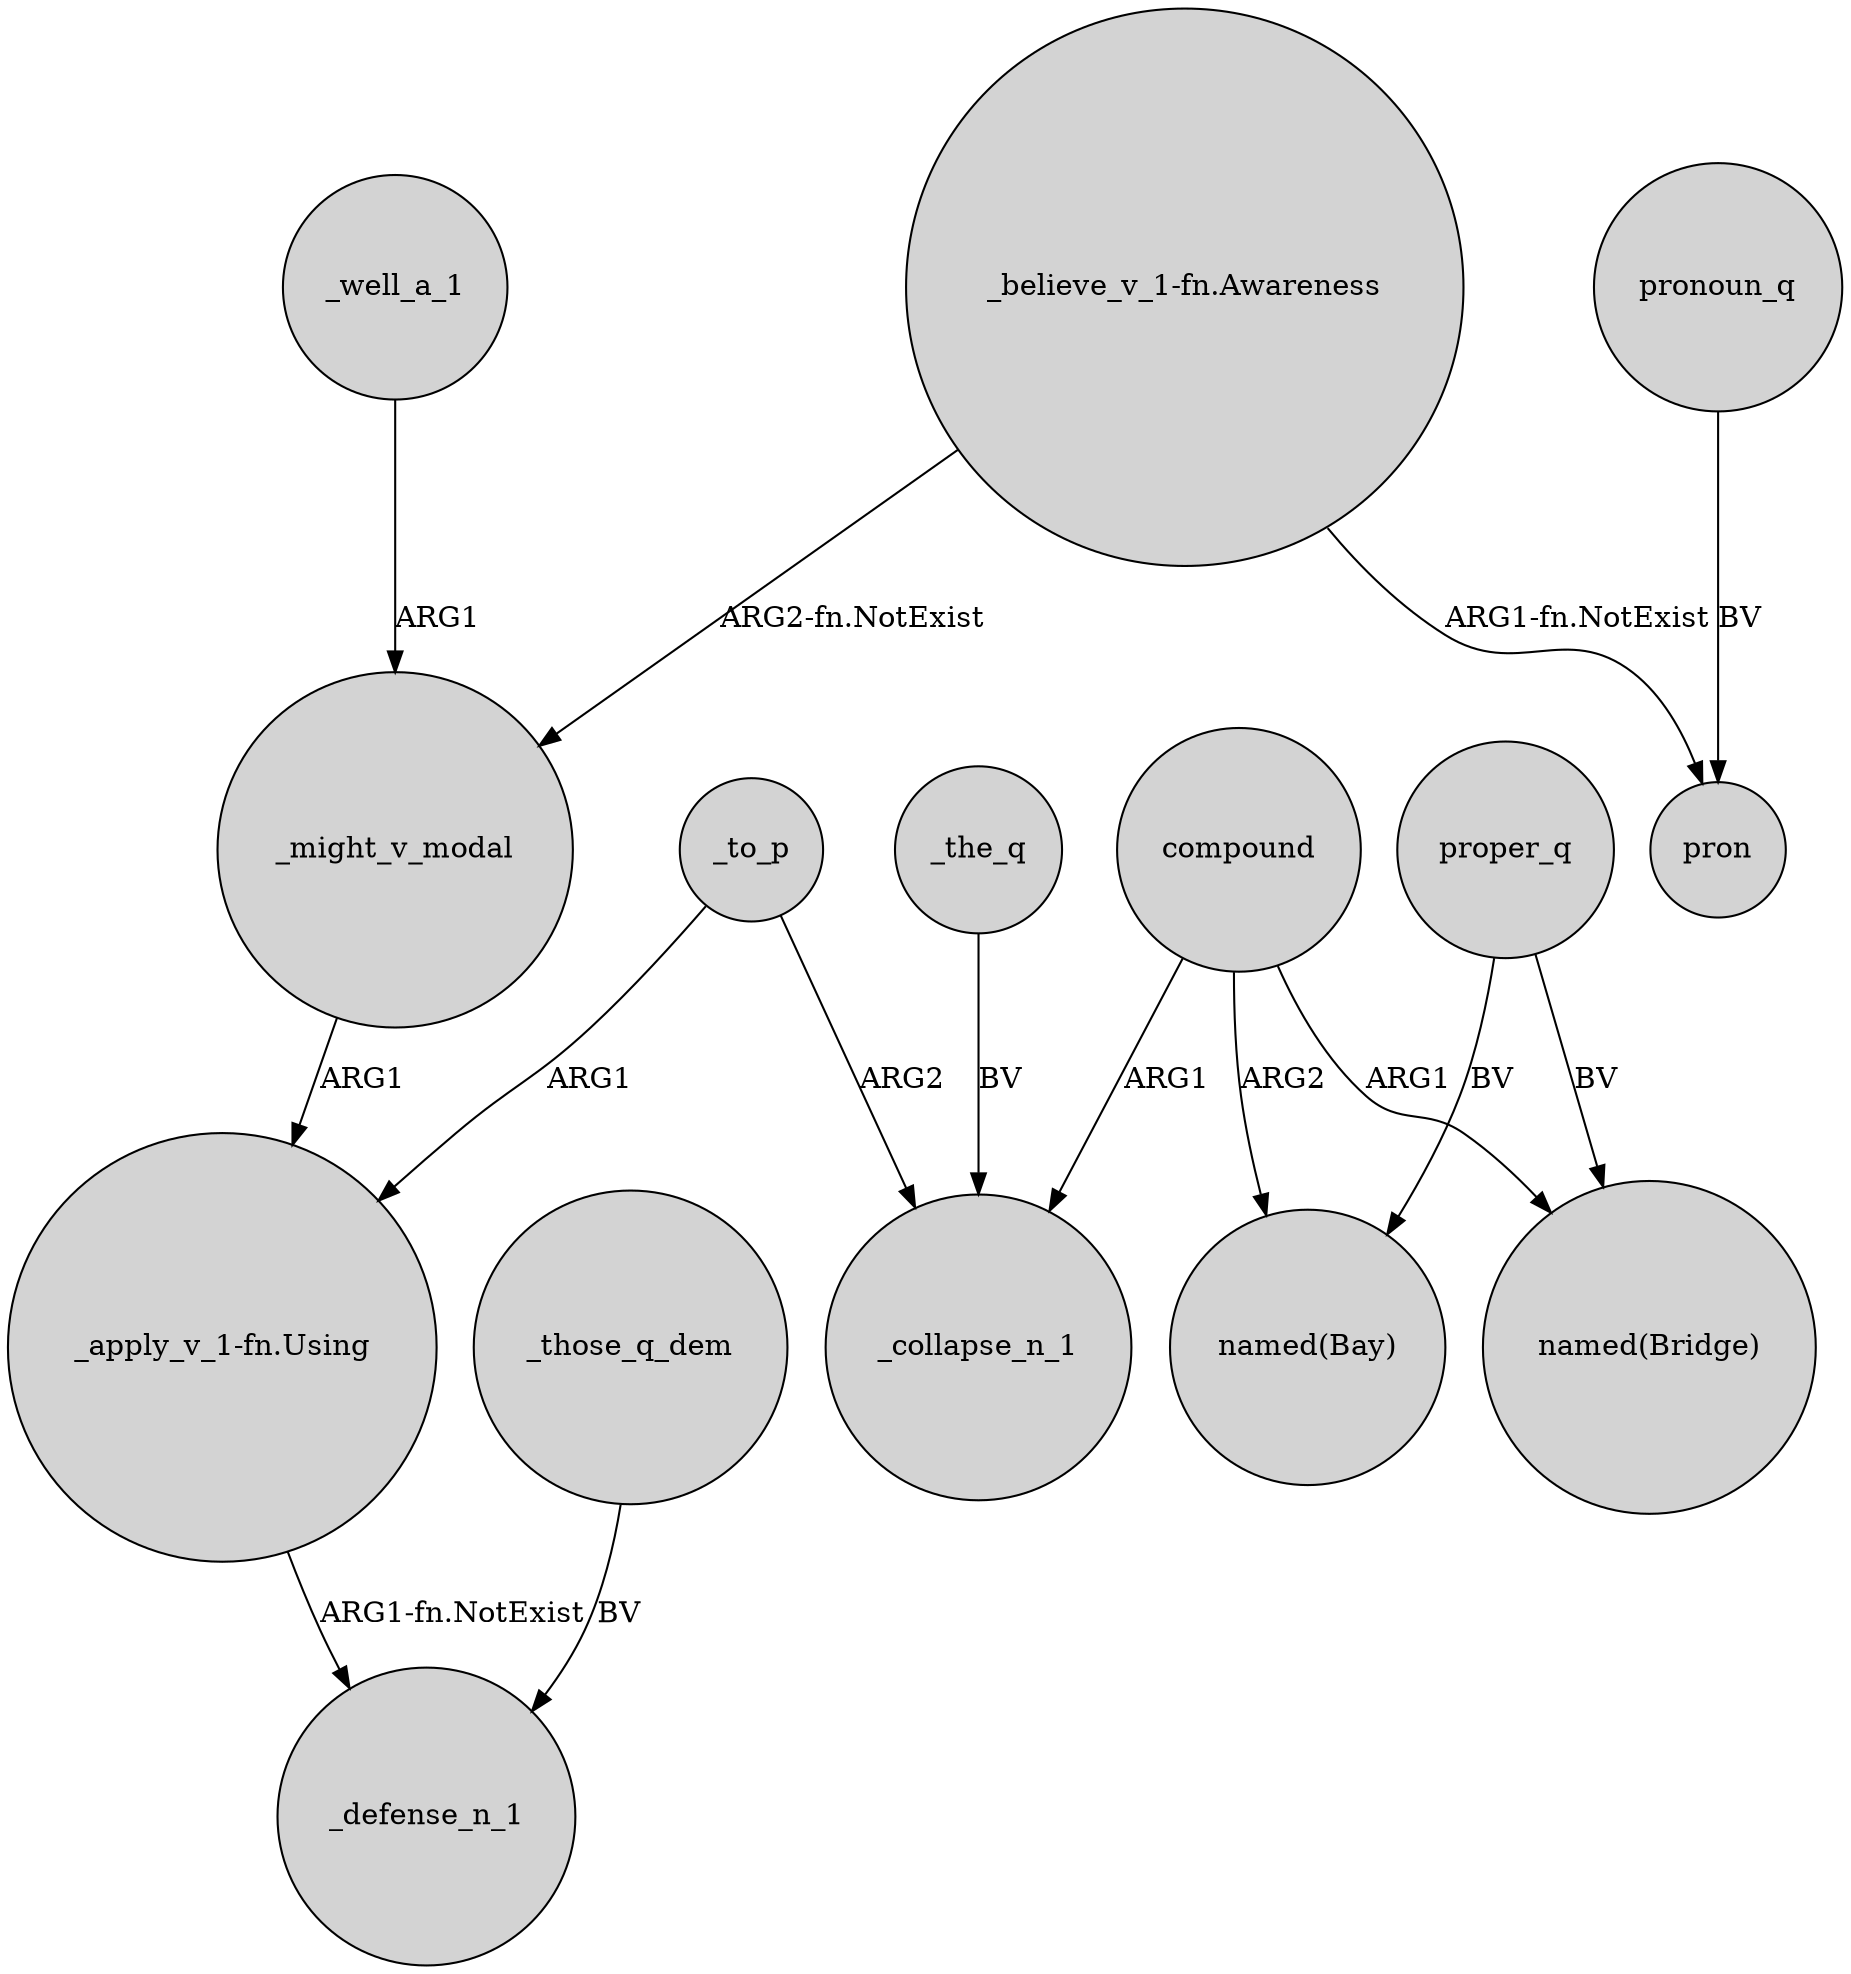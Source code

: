 digraph {
	node [shape=circle style=filled]
	"_believe_v_1-fn.Awareness" -> _might_v_modal [label="ARG2-fn.NotExist"]
	proper_q -> "named(Bridge)" [label=BV]
	compound -> _collapse_n_1 [label=ARG1]
	_well_a_1 -> _might_v_modal [label=ARG1]
	_might_v_modal -> "_apply_v_1-fn.Using" [label=ARG1]
	_the_q -> _collapse_n_1 [label=BV]
	compound -> "named(Bay)" [label=ARG2]
	proper_q -> "named(Bay)" [label=BV]
	"_believe_v_1-fn.Awareness" -> pron [label="ARG1-fn.NotExist"]
	"_apply_v_1-fn.Using" -> _defense_n_1 [label="ARG1-fn.NotExist"]
	compound -> "named(Bridge)" [label=ARG1]
	_those_q_dem -> _defense_n_1 [label=BV]
	_to_p -> "_apply_v_1-fn.Using" [label=ARG1]
	_to_p -> _collapse_n_1 [label=ARG2]
	pronoun_q -> pron [label=BV]
}
